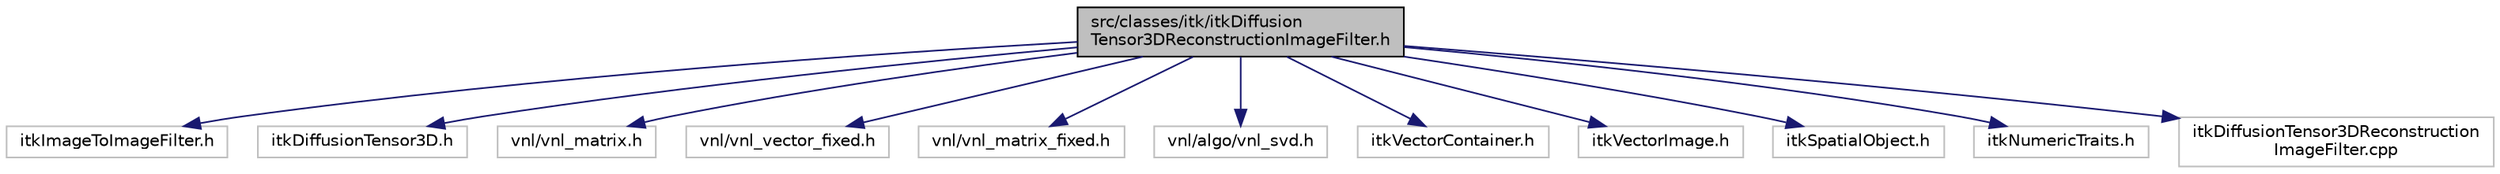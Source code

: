 digraph "src/classes/itk/itkDiffusionTensor3DReconstructionImageFilter.h"
{
 // LATEX_PDF_SIZE
  edge [fontname="Helvetica",fontsize="10",labelfontname="Helvetica",labelfontsize="10"];
  node [fontname="Helvetica",fontsize="10",shape=record];
  Node0 [label="src/classes/itk/itkDiffusion\lTensor3DReconstructionImageFilter.h",height=0.2,width=0.4,color="black", fillcolor="grey75", style="filled", fontcolor="black",tooltip="Declaration of DiffusionTensor3DReconstructionImageFilter."];
  Node0 -> Node1 [color="midnightblue",fontsize="10",style="solid",fontname="Helvetica"];
  Node1 [label="itkImageToImageFilter.h",height=0.2,width=0.4,color="grey75", fillcolor="white", style="filled",tooltip=" "];
  Node0 -> Node2 [color="midnightblue",fontsize="10",style="solid",fontname="Helvetica"];
  Node2 [label="itkDiffusionTensor3D.h",height=0.2,width=0.4,color="grey75", fillcolor="white", style="filled",tooltip=" "];
  Node0 -> Node3 [color="midnightblue",fontsize="10",style="solid",fontname="Helvetica"];
  Node3 [label="vnl/vnl_matrix.h",height=0.2,width=0.4,color="grey75", fillcolor="white", style="filled",tooltip=" "];
  Node0 -> Node4 [color="midnightblue",fontsize="10",style="solid",fontname="Helvetica"];
  Node4 [label="vnl/vnl_vector_fixed.h",height=0.2,width=0.4,color="grey75", fillcolor="white", style="filled",tooltip=" "];
  Node0 -> Node5 [color="midnightblue",fontsize="10",style="solid",fontname="Helvetica"];
  Node5 [label="vnl/vnl_matrix_fixed.h",height=0.2,width=0.4,color="grey75", fillcolor="white", style="filled",tooltip=" "];
  Node0 -> Node6 [color="midnightblue",fontsize="10",style="solid",fontname="Helvetica"];
  Node6 [label="vnl/algo/vnl_svd.h",height=0.2,width=0.4,color="grey75", fillcolor="white", style="filled",tooltip=" "];
  Node0 -> Node7 [color="midnightblue",fontsize="10",style="solid",fontname="Helvetica"];
  Node7 [label="itkVectorContainer.h",height=0.2,width=0.4,color="grey75", fillcolor="white", style="filled",tooltip=" "];
  Node0 -> Node8 [color="midnightblue",fontsize="10",style="solid",fontname="Helvetica"];
  Node8 [label="itkVectorImage.h",height=0.2,width=0.4,color="grey75", fillcolor="white", style="filled",tooltip=" "];
  Node0 -> Node9 [color="midnightblue",fontsize="10",style="solid",fontname="Helvetica"];
  Node9 [label="itkSpatialObject.h",height=0.2,width=0.4,color="grey75", fillcolor="white", style="filled",tooltip=" "];
  Node0 -> Node10 [color="midnightblue",fontsize="10",style="solid",fontname="Helvetica"];
  Node10 [label="itkNumericTraits.h",height=0.2,width=0.4,color="grey75", fillcolor="white", style="filled",tooltip=" "];
  Node0 -> Node11 [color="midnightblue",fontsize="10",style="solid",fontname="Helvetica"];
  Node11 [label="itkDiffusionTensor3DReconstruction\lImageFilter.cpp",height=0.2,width=0.4,color="grey75", fillcolor="white", style="filled",tooltip=" "];
}
